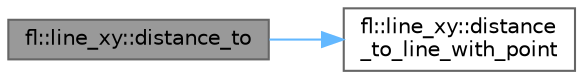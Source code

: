 digraph "fl::line_xy::distance_to"
{
 // INTERACTIVE_SVG=YES
 // LATEX_PDF_SIZE
  bgcolor="transparent";
  edge [fontname=Helvetica,fontsize=10,labelfontname=Helvetica,labelfontsize=10];
  node [fontname=Helvetica,fontsize=10,shape=box,height=0.2,width=0.4];
  rankdir="LR";
  Node1 [id="Node000001",label="fl::line_xy::distance_to",height=0.2,width=0.4,color="gray40", fillcolor="grey60", style="filled", fontcolor="black",tooltip=" "];
  Node1 -> Node2 [id="edge1_Node000001_Node000002",color="steelblue1",style="solid",tooltip=" "];
  Node2 [id="Node000002",label="fl::line_xy::distance\l_to_line_with_point",height=0.2,width=0.4,color="grey40", fillcolor="white", style="filled",URL="$da/d95/structfl_1_1line__xy_a3806df0bfbbf0471d8844a503abbbfda.html#a3806df0bfbbf0471d8844a503abbbfda",tooltip=" "];
}
